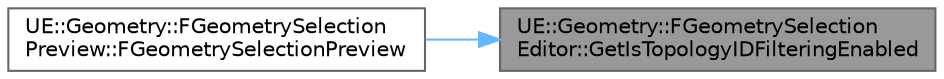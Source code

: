 digraph "UE::Geometry::FGeometrySelectionEditor::GetIsTopologyIDFilteringEnabled"
{
 // INTERACTIVE_SVG=YES
 // LATEX_PDF_SIZE
  bgcolor="transparent";
  edge [fontname=Helvetica,fontsize=10,labelfontname=Helvetica,labelfontsize=10];
  node [fontname=Helvetica,fontsize=10,shape=box,height=0.2,width=0.4];
  rankdir="RL";
  Node1 [id="Node000001",label="UE::Geometry::FGeometrySelection\lEditor::GetIsTopologyIDFilteringEnabled",height=0.2,width=0.4,color="gray40", fillcolor="grey60", style="filled", fontcolor="black",tooltip=" "];
  Node1 -> Node2 [id="edge1_Node000001_Node000002",dir="back",color="steelblue1",style="solid",tooltip=" "];
  Node2 [id="Node000002",label="UE::Geometry::FGeometrySelection\lPreview::FGeometrySelectionPreview",height=0.2,width=0.4,color="grey40", fillcolor="white", style="filled",URL="$da/dbb/classUE_1_1Geometry_1_1FGeometrySelectionPreview.html#a49c6e4d55816ffe7e56d4ac5b32fddff",tooltip=" "];
}
